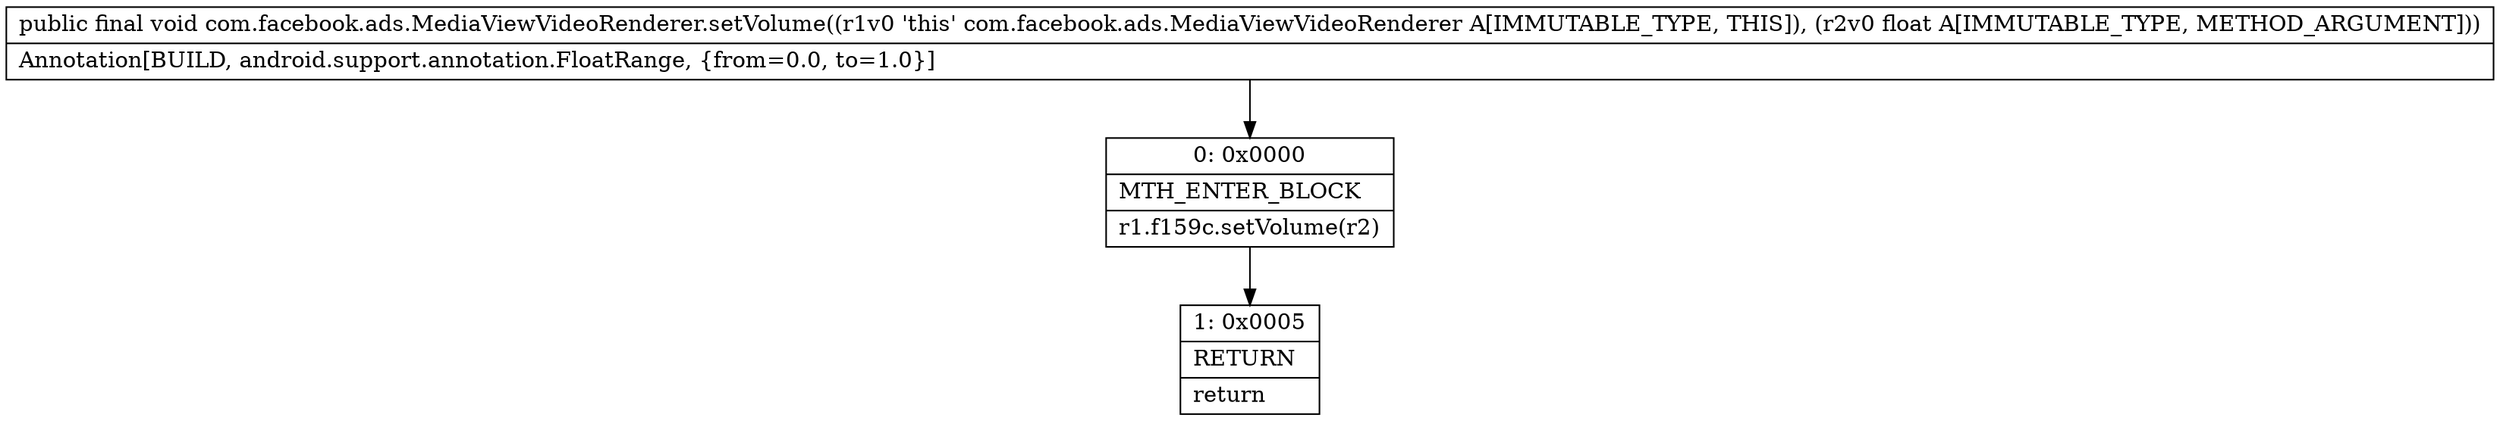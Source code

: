 digraph "CFG forcom.facebook.ads.MediaViewVideoRenderer.setVolume(F)V" {
Node_0 [shape=record,label="{0\:\ 0x0000|MTH_ENTER_BLOCK\l|r1.f159c.setVolume(r2)\l}"];
Node_1 [shape=record,label="{1\:\ 0x0005|RETURN\l|return\l}"];
MethodNode[shape=record,label="{public final void com.facebook.ads.MediaViewVideoRenderer.setVolume((r1v0 'this' com.facebook.ads.MediaViewVideoRenderer A[IMMUTABLE_TYPE, THIS]), (r2v0 float A[IMMUTABLE_TYPE, METHOD_ARGUMENT]))  | Annotation[BUILD, android.support.annotation.FloatRange, \{from=0.0, to=1.0\}]\l}"];
MethodNode -> Node_0;
Node_0 -> Node_1;
}

